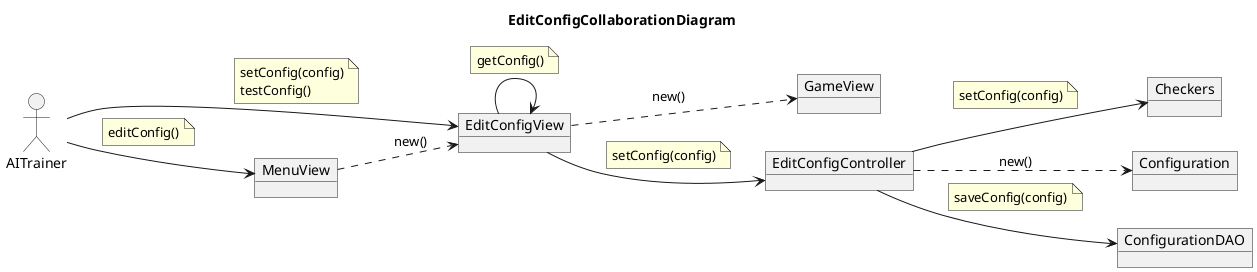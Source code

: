 @startuml EditConfigCollaborationDiagram
title EditConfigCollaborationDiagram
allow_mixing
left to right direction

actor AITrainer

object Checkers
object EditConfigView
object MenuView
object GameView
object EditConfigController
object Configuration
object ConfigurationDAO

AITrainer --> MenuView
note on link
    editConfig()
end note
AITrainer --> EditConfigView
note on link
    setConfig(config)
    testConfig()
end note
MenuView ..> EditConfigView : new()

EditConfigView --> EditConfigView
note on link
    getConfig()
end note

EditConfigView --> EditConfigController
note on link
    setConfig(config)
end note

EditConfigController --> ConfigurationDAO
note on link
    saveConfig(config)
end note
EditConfigView .down.> GameView : new()

EditConfigController ..> Configuration : new()

EditConfigController --> Checkers
note on link
    setConfig(config)
end note
@enduml